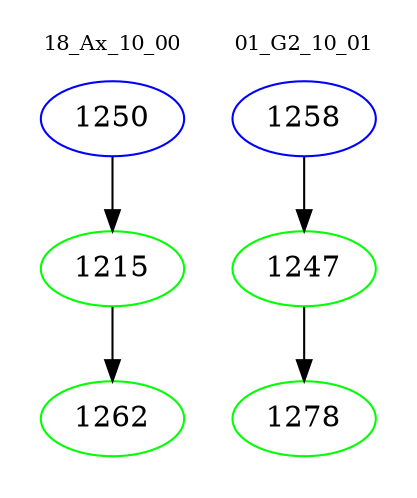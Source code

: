 digraph{
subgraph cluster_0 {
color = white
label = "18_Ax_10_00";
fontsize=10;
T0_1250 [label="1250", color="blue"]
T0_1250 -> T0_1215 [color="black"]
T0_1215 [label="1215", color="green"]
T0_1215 -> T0_1262 [color="black"]
T0_1262 [label="1262", color="green"]
}
subgraph cluster_1 {
color = white
label = "01_G2_10_01";
fontsize=10;
T1_1258 [label="1258", color="blue"]
T1_1258 -> T1_1247 [color="black"]
T1_1247 [label="1247", color="green"]
T1_1247 -> T1_1278 [color="black"]
T1_1278 [label="1278", color="green"]
}
}
